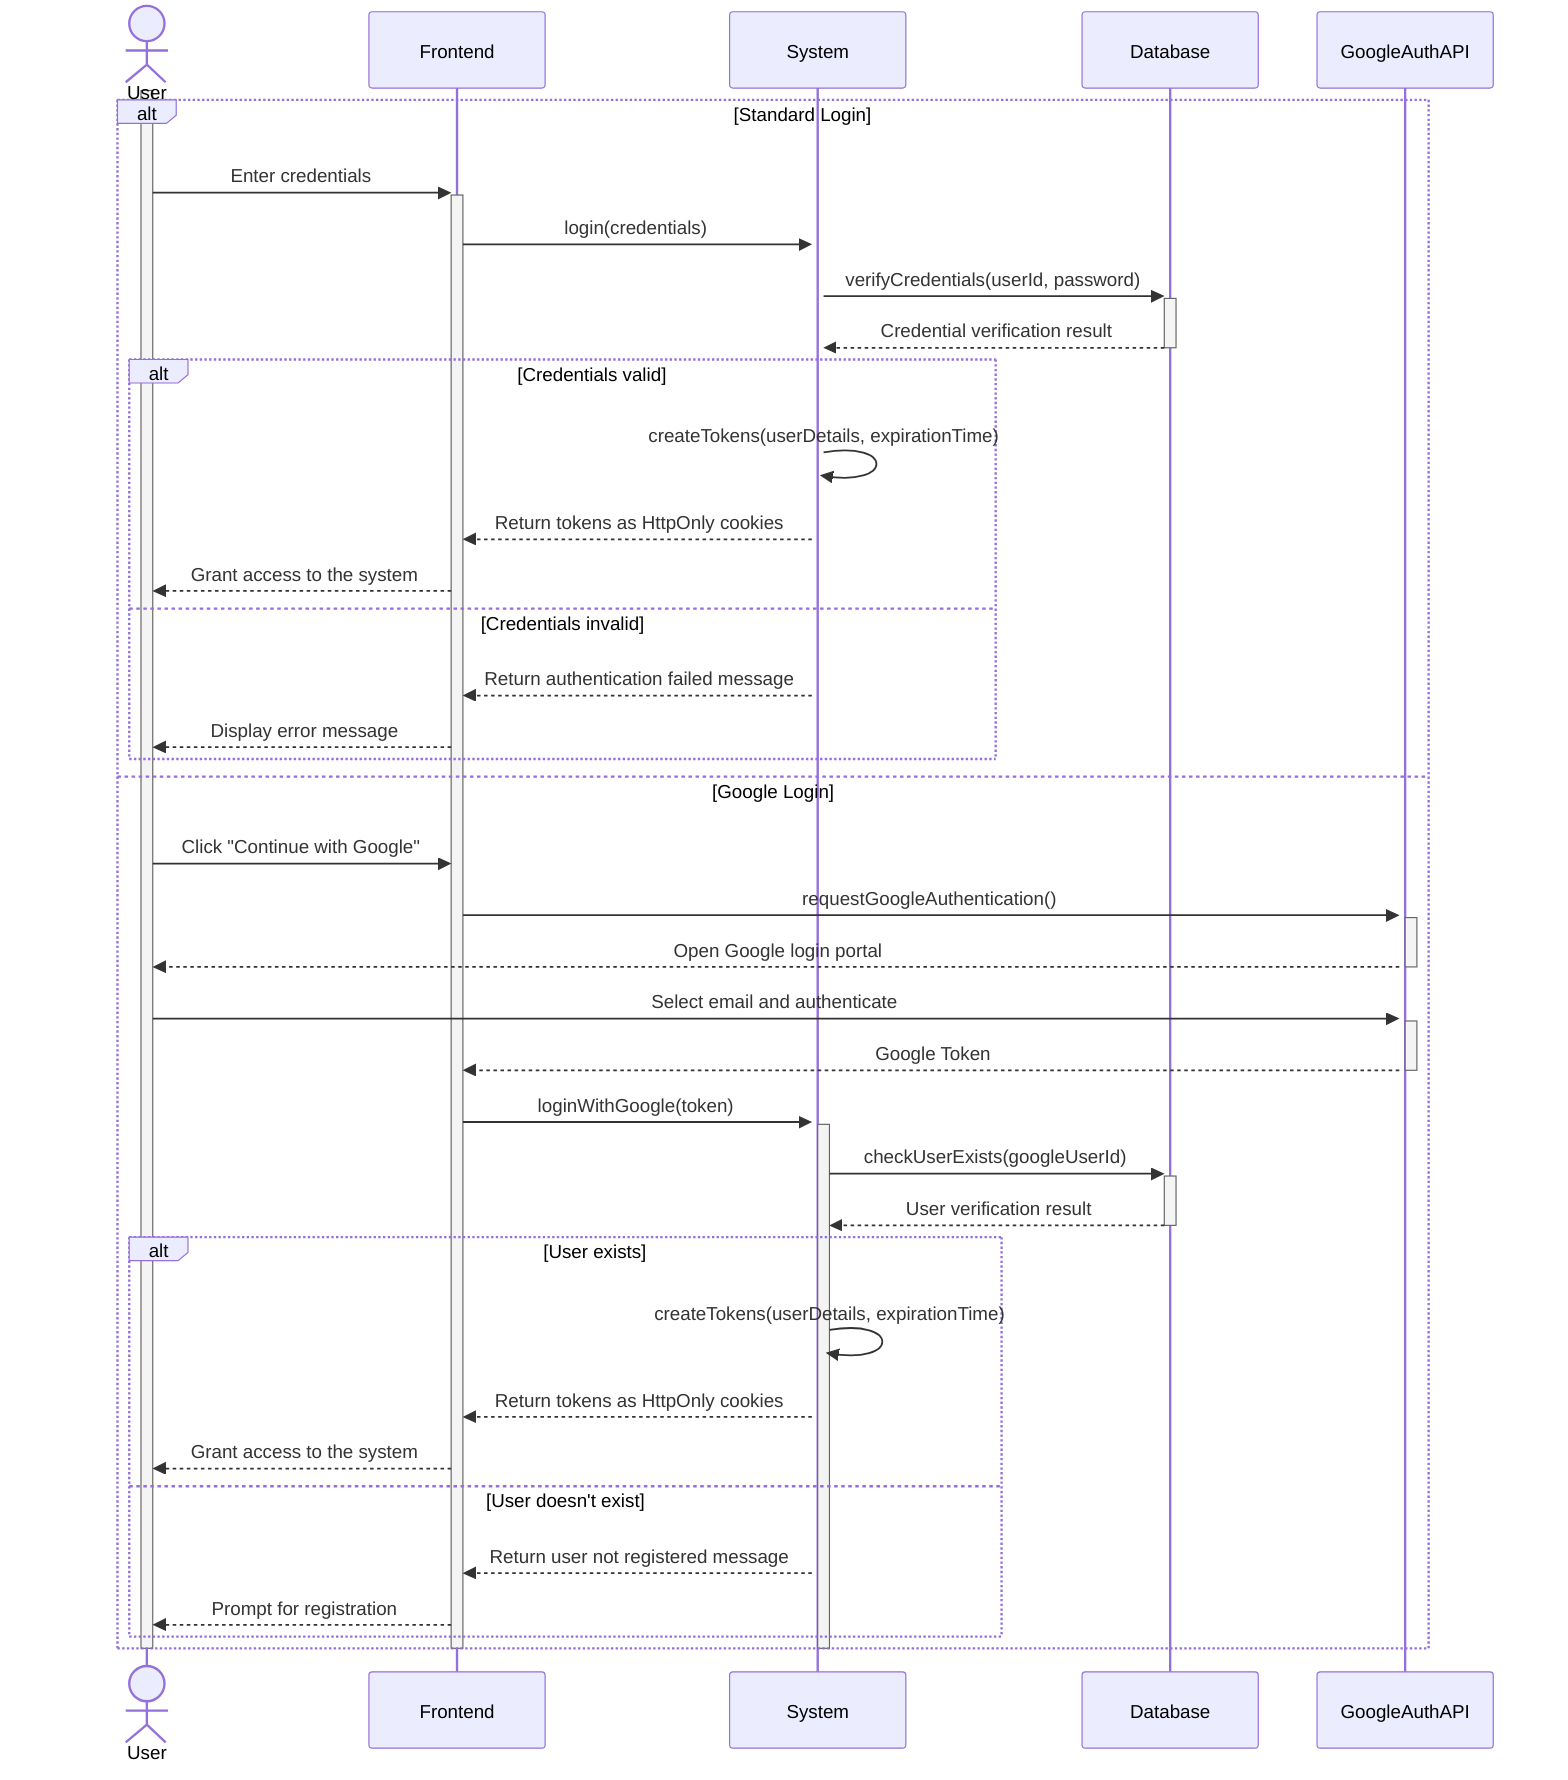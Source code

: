 sequenceDiagram
    actor User
    participant Frontend
    participant System
    participant Database
    participant GoogleAuthAPI

    activate User
    alt Standard Login
        User->>+Frontend: Enter credentials
        Frontend->>+System: login(credentials)
        System->>+Database: verifyCredentials(userId, password)
        Database-->>-System: Credential verification result
        alt Credentials valid
            System->>System: createTokens(userDetails, expirationTime)
            System-->>Frontend: Return tokens as HttpOnly cookies
            Frontend-->>User: Grant access to the system
        else Credentials invalid
            System-->>Frontend: Return authentication failed message
            Frontend-->>User: Display error message
        end
    else Google Login
        User->>Frontend: Click "Continue with Google"
        Frontend->>+GoogleAuthAPI: requestGoogleAuthentication()
        activate GoogleAuthAPI
        GoogleAuthAPI-->>User: Open Google login portal
        deactivate GoogleAuthAPI
        User->>+GoogleAuthAPI: Select email and authenticate
        GoogleAuthAPI-->>-Frontend: Google Token
        Frontend->>+System: loginWithGoogle(token)
        System->>+Database: checkUserExists(googleUserId)
        Database-->>-System: User verification result
        alt User exists
            System->>System: createTokens(userDetails, expirationTime)
            System-->>Frontend: Return tokens as HttpOnly cookies
            Frontend-->>User: Grant access to the system
        else User doesn't exist
            System-->>Frontend: Return user not registered message
            Frontend-->>User: Prompt for registration
        end
    end
    deactivate System
    deactivate Frontend
    deactivate User